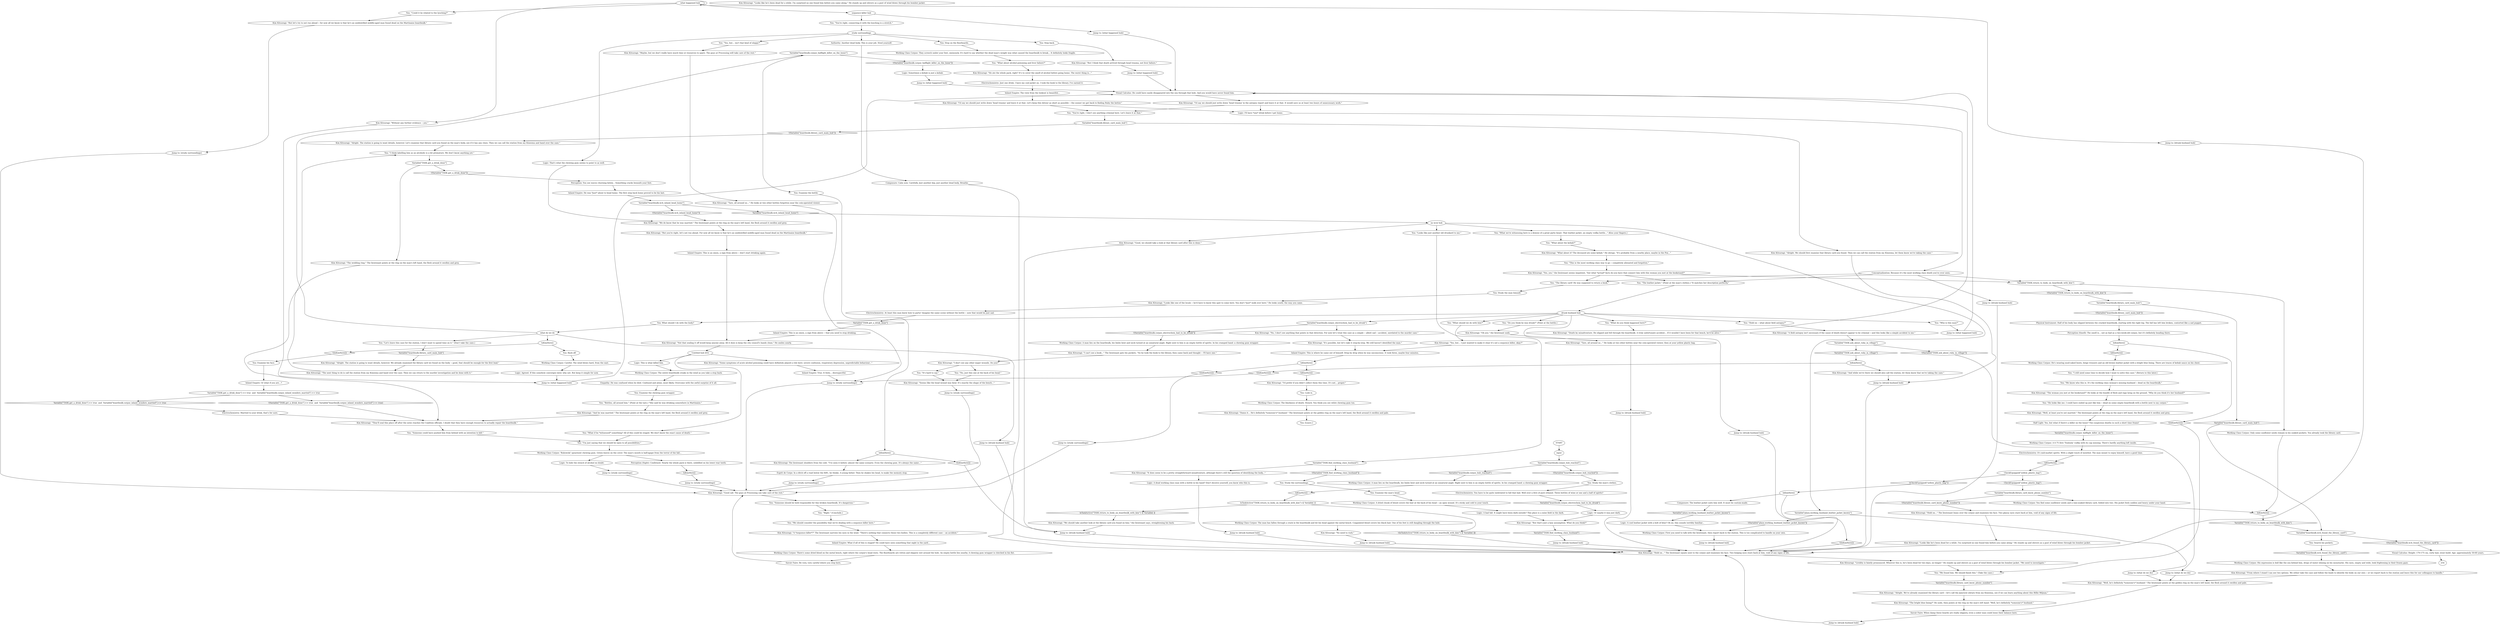 # BOARDWALK / WCH
# Dead working class husband who has fallen through the blanks and cut himself open and it's generally a very gruesome and sad death.
# ==================================================
digraph G {
	  0 [label="START"];
	  1 [label="input"];
	  2 [label="Savoir Faire: Be very, very careful where you step here."];
	  3 [label="You: \"No, just this one at the back of his head.\""];
	  4 [label="CheckEquipped(\"yellow_plastic_bag\")"];
	  5 [label="CheckEquipped(\"yellow_plastic_bag\")", shape=diamond];
	  6 [label="!(CheckEquipped(\"yellow_plastic_bag\"))", shape=diamond];
	  7 [label="IsKimHere()"];
	  8 [label="IsKimHere()", shape=diamond];
	  9 [label="!(IsKimHere())", shape=diamond];
	  10 [label="Kim Kitsuragi: \"Well, at least you're not married.\" The lieutenant points at the ring on the man's left hand, the flesh around it swollen and grey."];
	  11 [label="Variable[\"TASK.get_a_drink_done\"] == true  and  Variable[\"boardwalk.corpse_inland_wonders_married\"] == true"];
	  12 [label="Variable[\"TASK.get_a_drink_done\"] == true  and  Variable[\"boardwalk.corpse_inland_wonders_married\"] == true", shape=diamond];
	  13 [label="!(Variable[\"TASK.get_a_drink_done\"] == true  and  Variable[\"boardwalk.corpse_inland_wonders_married\"] == true)", shape=diamond];
	  14 [label="Working Class Corpse: A dried chunk of blood covers the hair at the back of his head -- an open wound. It's sticky and cold to your touch."];
	  15 [label="You: \"It's hard to say.\""];
	  16 [label="Kim Kitsuragi: \"Seems like the head wound was fatal. It's exactly the shape of the bench...\""];
	  17 [label="Kim Kitsuragi: \"The next thing to do is call the station from my Kineema and hand over the case. Then we can return to the murder investigation and be done with it.\""];
	  18 [label="Jump to: [drunk husband hub]"];
	  19 [label="Kim Kitsuragi: \"Yes, yes,\" the lieutenant seems impatient, \"but what *actual* facts do you have that connect him with this woman you met at the bookstand?\""];
	  20 [label="Jump to: [study surroundings]"];
	  21 [label="You: \"Looks like just another old drunkard to me.\""];
	  22 [label="Kim Kitsuragi: \"A *sequence killer*?\" The lieutenant narrows his eyes in the wind. \"There's nothing that connects those two bodies. This is a completely different case -- an accident.\""];
	  23 [label="Jump to: [study surroundings]"];
	  24 [label="Variable[\"boardwalk.corpse_hub_reached\"]"];
	  25 [label="Variable[\"boardwalk.corpse_hub_reached\"]", shape=diamond];
	  26 [label="!(Variable[\"boardwalk.corpse_hub_reached\"])", shape=diamond];
	  27 [label="Kim Kitsuragi: \"Alright. We've already examined the library card -- let's call the Jamrock Library from my Kineema, see if we can learn anything about this Billie Méjean.\""];
	  28 [label="You: \"What do you think happened here?\""];
	  29 [label="Logic: Or maybe it was just dark."];
	  30 [label="You: \"Could it be related to the lynching?\""];
	  31 [label="Kim Kitsuragi: \"What about it? The deceased ate some kebab.\" He shrugs. \"It's probably from a nearby place, maybe in the Pox...\""];
	  32 [label="Jump to: [what happened hub]"];
	  33 [label="Jump to: [what happened hub]"];
	  34 [label="Jump to: [study surroundings]"];
	  35 [label="Kim Kitsuragi: \"Maybe, but we don't really have much time or resources to spare. The guys at Processing will take care of the rest.\""];
	  36 [label="Kim Kitsuragi: \"A field autopsy isn't necessary if the cause of death doesn't appear to be criminal -- and this looks like a simple accident to me.\""];
	  37 [label="Variable[\"boardwalk.library_card_main_hub\"]"];
	  38 [label="Variable[\"boardwalk.library_card_main_hub\"]", shape=diamond];
	  39 [label="!(Variable[\"boardwalk.library_card_main_hub\"])", shape=diamond];
	  40 [label="Logic: A cool leather jacket with a bolt of blue? Oh no, this sounds terribly familiar..."];
	  41 [label="Inland Empire: This is an omen, a sign from above -- that you need to stop drinking."];
	  42 [label="Inland Empire: What if all of this is staged? He could have seen something that night in the yard..."];
	  43 [label="Working Class Corpse: They screech under your feet, ominously. It's hard to say whether the dead man's weight was what caused the boardwalk to break... It definitely looks fragile."];
	  44 [label="Electrochemistry: It's mid-market spirits. With a slight touch of menthol. The man meant to enjoy himself, have a good time."];
	  45 [label="You: \"You're right, I don't see anything criminal here. Let's leave it at that.\""];
	  46 [label="Working Class Corpse: The blackness of death. Stench. You think you see white chewing gum too."];
	  47 [label="IsKimHere()"];
	  48 [label="IsKimHere()", shape=diamond];
	  49 [label="!(IsKimHere())", shape=diamond];
	  50 [label="Jump to: [drunk husband hub]"];
	  51 [label="Kim Kitsuragi: \"Oh yes,\" the lieutenant nods."];
	  52 [label="You: \"Who is this man?\""];
	  53 [label="Electrochemistry: Married to your drink, that's for sure."];
	  54 [label="You: \"What we're witnessing here is a demise of a great party beast. That leather jacket, an empty vodka bottle...\" (Kiss your fingers.)"];
	  55 [label="You: \"You're right, connecting it with the lynching is a stretch.\""];
	  56 [label="You: Step back."];
	  57 [label="Working Class Corpse: Careful. The wind blows hard, from the east."];
	  58 [label="You: \"The library card! He was supposed to return a book.\""];
	  59 [label="Inland Empire: The view from the lookout is beautiful..."];
	  60 [label="Variable[\"TASK.ask_about_ruby_in_village\"]"];
	  61 [label="Variable[\"TASK.ask_about_ruby_in_village\"]", shape=diamond];
	  62 [label="!(Variable[\"TASK.ask_about_ruby_in_village\"])", shape=diamond];
	  63 [label="Kim Kitsuragi: \"The woman you met at the bookstand?\" He looks at the bundle of flesh and rags lying on the ground. \"Why do you think it's her husband?\""];
	  64 [label="You: \"The leather jacket.\" (Point at the man's clothes.) \"It matches her description perfectly.\""];
	  65 [label="Jump to: [study surroundings]"];
	  66 [label="Kim Kitsuragi: \"Death by misadventure. He slipped and fell through the boardwalk. A truly unfortunate accident... If it wouldn't have been for that bench, he'd be alive.\""];
	  67 [label="You: \"Let's leave this case for the station, I don't want to spend time on it.\" (Don't take the case.)"];
	  68 [label="Kim Kitsuragi: \"Alright. The station is going to want details, however. Let's examine that library card you found on the man's body, see if it has any clues. Then we can call the station from my Kineema and hand over the case.\""];
	  69 [label="You: \"What if he *witnessed* something? All of this could be staged. We don't know the exact cause of death.\""];
	  70 [label="You: Step on the floorboards."];
	  71 [label="Working Class Corpse: A man lies on the boardwalk, his limbs bent and neck turned at an unnatural angle. Right next to him is an empty bottle of spirits. In his cramped hand: a chewing gum wrapper."];
	  72 [label="Kim Kitsuragi: \"Looks like he's been dead for a while. I'm surprised no one found him before you came along.\" He stands up and shivers as a gust of wind blows through his bomber jacket."];
	  73 [label="Esprit de Corps: In a ditch off a road below the 8/81, he thinks. A young father. Then he shakes his head, to make the memory stop."];
	  74 [label="Composure: Calm now. Carefully. Just another day, just another dead body. Breathe."];
	  75 [label="Jump to: [drunk husband hub]"];
	  76 [label="Kim Kitsuragi: \"But you're right, let's not run ahead. For now all we know is that he's an unidentified middle-aged man found dead on the Martinaise boardwalk.\""];
	  77 [label="Jump to: [what happened hub]"];
	  78 [label="Perception (Smell): The smell is... not as bad as a two-week-old corpse, but it's definitely heading there."];
	  79 [label="Kim Kitsuragi: \"Alright. The station is going to want details, however. We already examined the library card we found on the body -- good, that should be enough for the first lead.\""];
	  80 [label="IsTaskActive(\"TASK.return_to_body_on_boardwalk_with_kim\")--[[ Variable[ ]]"];
	  81 [label="IsTaskActive(\"TASK.return_to_body_on_boardwalk_with_kim\")--[[ Variable[ ]]", shape=diamond];
	  82 [label="!(IsTaskActive(\"TASK.return_to_body_on_boardwalk_with_kim\")--[[ Variable[ ]])", shape=diamond];
	  83 [label="Kim Kitsuragi: \"Looks like he's been dead for a while. I'm surprised no one found him before you came along.\" He stands up and shivers as a gust of wind blows through his bomber jacket."];
	  84 [label="Jump to: [study surroundings]"];
	  85 [label="Variable[\"boardwalk.wch_inland_head_home\"]"];
	  86 [label="Variable[\"boardwalk.wch_inland_head_home\"]", shape=diamond];
	  87 [label="!(Variable[\"boardwalk.wch_inland_head_home\"])", shape=diamond];
	  88 [label="Kim Kitsuragi: \"Lividity is faintly pronounced. Whoever this is, he's been dead for two days, no longer.\" He stands up and shivers as a gust of wind blows through his bomber jacket. \"We need to investigate.\""];
	  89 [label="Working Class Corpse: The man has fallen through a crack in the boardwalk and hit his head against the metal bench. Coagulated blood covers his black hair. One of his feet is still dangling through the hole."];
	  90 [label="Kim Kitsuragi: \"Looks like one of the locals -- he'd have to know this spot to come here. You don't *just* walk over here.\" He looks south, the way you came."];
	  91 [label="Jump to: [what happened hub]"];
	  92 [label="Untitled hub (03)"];
	  93 [label="Working Class Corpse: There's some dried blood on the metal bench, right where the corpse's head rests. The floorboards are rotten and slippery wet around the hole. An empty bottle lies nearby. A chewing gum wrapper is clutched in his fist."];
	  94 [label="You: Examine the man's head."];
	  95 [label="You: \"Yes, but... isn't that kind of sloppy?\""];
	  96 [label="Logic: I'll have *one* drink before I get home."];
	  97 [label="Kim Kitsuragi: \"I don't see any other major wounds. Do you?\""];
	  98 [label="Kim Kitsuragi: \"I'd prefer if you didn't collect them this time. It's not... proper.\""];
	  99 [label="Jump to: [drunk husband hub]"];
	  100 [label="You: [Leave.]"];
	  101 [label="Variable[\"boardwalk.corpse_electrochem_had_to_be_drunk\"]"];
	  102 [label="Variable[\"boardwalk.corpse_electrochem_had_to_be_drunk\"]", shape=diamond];
	  103 [label="!(Variable[\"boardwalk.corpse_electrochem_had_to_be_drunk\"])", shape=diamond];
	  104 [label="Kim Kitsuragi: \"No, I don't see anything that points in that direction. For now let's treat this case as a simple -- albeit sad -- accident, unrelated to the murder case.\""];
	  105 [label="Kim Kitsuragi: \"But let's try to not run ahead -- for now all we know is that he's an unidentified middle-aged man found dead on the Martinaise boardwalk.\""];
	  106 [label="Kim Kitsuragi: \"They'll seal this place off after the news reaches the Coalition officials. I doubt that they have enough resources to actually repair the boardwalk.\""];
	  107 [label="You: \"Right.\" (Conclude.)"];
	  108 [label="Kim Kitsuragi: \"Without any further evidence -- yes.\""];
	  109 [label="study surroundings"];
	  110 [label="Kim Kitsuragi: \"Good call. The guys at Processing can take care of the rest.\""];
	  111 [label="Variable[\"boardwalk.library_card_main_hub\"]"];
	  112 [label="Variable[\"boardwalk.library_card_main_hub\"]", shape=diamond];
	  113 [label="!(Variable[\"boardwalk.library_card_main_hub\"])", shape=diamond];
	  114 [label="Kim Kitsuragi: \"Alright. We should first examine that library card you found. Then we can call the station from my Kineema, let them know we're taking the case.\""];
	  115 [label="Kim Kitsuragi: \"Hold on...\" The lieutenant leans over the corpse and examines his face. Two glassy eyes stare back at him, void of any signs of life."];
	  116 [label="Kim Kitsuragi: \"We should take another look at the library card you found on him,\" the lieutenant says, straightening his back."];
	  117 [label="Variable[\"boardwalk.wch_found_the_library_card\"]"];
	  118 [label="Variable[\"boardwalk.wch_found_the_library_card\"]", shape=diamond];
	  119 [label="!(Variable[\"boardwalk.wch_found_the_library_card\"])", shape=diamond];
	  120 [label="You: Search his pockets."];
	  121 [label="Working Class Corpse: First you need to talk with the lieutenant, then report back to the station. This is too complicated to handle on your own."];
	  122 [label="what do we do"];
	  123 [label="Kim Kitsuragi: \"Well, he's definitely *someone's* husband.\" The lieutenant points at the golden ring on the man's left hand, the flesh around it swollen and pale."];
	  124 [label="Kim Kitsuragi: \"And he was married.\" The lieutenant points at the ring on the man's left hand, the flesh around it swollen and grey."];
	  125 [label="Variable[\"TASK.find_working_class_husband\"]"];
	  126 [label="Variable[\"TASK.find_working_class_husband\"]", shape=diamond];
	  127 [label="!(Variable[\"TASK.find_working_class_husband\"])", shape=diamond];
	  128 [label="Kim Kitsuragi: \"It does seem to be a pretty straightforward misadventure, although there's still the question of identifying the body...\""];
	  129 [label="You: \"We should consider the possibility that we're dealing with a sequence killer here.\""];
	  130 [label="Jump to: [what happened hub]"];
	  131 [label="Inland Empire: This is where he came out of himself. Drop by drop when he was unconscious. It took three, maybe four minutes."];
	  132 [label="Working Class Corpse: The entire boardwalk creaks in the wind as you take a step back."];
	  133 [label="Kim Kitsuragi: \"But I think that death arrived through head trauma, not liver failure.\""];
	  134 [label="Inland Empire: True. It feels... disrespectful."];
	  135 [label="You: Look in."];
	  136 [label="Perception (Sight): Confirmed. Nearly the whole pack is there, solidified on his lower rear teeth."];
	  137 [label="Kim Kitsuragi: \"Damn it... He's definitely *someone's* husband.\" The lieutenant points at the golden ring on the man's left hand, the flesh around it swollen and pale."];
	  138 [label="Kim Kitsuragi: \"I'd say we should just write down 'head trauma' and leave it at that. Let's keep this detour as short as possible -- the sooner we get back to finding Ruby the better.\""];
	  139 [label="IsKimHere()"];
	  140 [label="IsKimHere()", shape=diamond];
	  141 [label="!(IsKimHere())", shape=diamond];
	  142 [label="Kim Kitsuragi: \"And while we're there we should also call the station, let them know that we're taking the case.\""];
	  143 [label="Kim Kitsuragi: \"The bright blue lining?\" He nods, then points at the ring on the man's left hand: \"Well, he's definitely *someone's* husband.\""];
	  144 [label="drunk husband hub"];
	  145 [label="Kim Kitsuragi: \"Hold on...\" The lieutenant squats next to the corpse and examines his face. Two bulging eyes stare back at him, void of any signs of life."];
	  146 [label="Working Class Corpse: He's wearing mud-caked boots, beige trousers and an old brown leather jacket with a bright blue lining. There are traces of kebab sauce on his chest."];
	  147 [label="Electrochemistry: You have to be quite inebriated to fall that bad. Well over a litre of pure ethanol. Three bottles of wine or one and a half of spirits?"];
	  148 [label="Kim Kitsuragi: \"No need to rush.\""];
	  149 [label="You: \"We know who this is. It's the working class woman's missing husband -- dead on the boardwalk.\""];
	  150 [label="Jump to: [drunk husband hub]"];
	  151 [label="Jump to: [study surroundings]"];
	  152 [label="Kim Kitsuragi: \"I'd say we should just write down 'head trauma' in the autopsy report and leave it at that. It would save us at least two hours of unnecessary work.\""];
	  153 [label="Jump to: [what do we do]"];
	  154 [label="Kim Kitsuragi: \"Tare, all around us...\" He looks at two other bottles forgotten near the coin-operated viewer."];
	  155 [label="IsKimHere()"];
	  156 [label="IsKimHere()", shape=diamond];
	  157 [label="!(IsKimHere())", shape=diamond];
	  158 [label="Composure: The leather jacket suits him well. It must be custom-made."];
	  159 [label="You: \"I still need some time to decide how I want to solve this case.\" (Return to this later.)"];
	  160 [label="Jump to: [drunk husband hub]"];
	  161 [label="Logic: A dead working class man with a bottle in his hand? Don't deceive yourself, you know who this is."];
	  162 [label="Jump to: [drunk husband hub]"];
	  163 [label="Inland Empire: This is an omen, a sign from above -- don't start drinking again."];
	  164 [label="Perception: You see waves churning below... Something cracks beneath your feet."];
	  165 [label="You: \"What about alcohol poisoning and liver failure?\""];
	  166 [label="Kim Kitsuragi: \"Tare, all around us...\" He looks at two other bottles near the coin-operated viewer, then at your yellow plastic bag."];
	  167 [label="Variable[\"boardwalk.library_card_know_phone_number\"]"];
	  168 [label="Variable[\"boardwalk.library_card_know_phone_number\"]", shape=diamond];
	  169 [label="!(Variable[\"boardwalk.library_card_know_phone_number\"])", shape=diamond];
	  170 [label="Working Class Corpse: You find some sunflower seeds and a rain-soaked library card, folded into two. His jacket feels sodden and heavy under your hand."];
	  171 [label="Visual Calculus: Height: 170-175 cm, curly hair, stout build. Age: approximately 50-60 years."];
	  172 [label="Kim Kitsuragi: \"From where I stand I can see two options. We either take the case and follow the leads to identify the body on our own -- or we report back to the station and leave this for our colleagues to handle.\""];
	  173 [label="Kim Kitsuragi: \"Yes, but... I just wanted to make it clear it's not a sequence killer, okay?\""];
	  174 [label="Working Class Corpse: 'Rubowski' spearmint chewing gum. Green leaves on the cover. The man's mouth is half-agape from the terror of the fall..."];
	  175 [label="You: \"Bottles, all around him.\" (Point at the tare.) \"She said he was drinking somewhere in Martinaise.\""];
	  176 [label="Variable[\"TASK.return_to_body_on_boardwalk_with_kim\"]"];
	  177 [label="Variable[\"TASK.return_to_body_on_boardwalk_with_kim\"]", shape=diamond];
	  178 [label="!(Variable[\"TASK.return_to_body_on_boardwalk_with_kim\"])", shape=diamond];
	  179 [label="Working Class Corpse: Only some sunflower seeds remain in his soaked pockets. You already took the library card."];
	  180 [label="Working Class Corpse: His expression is dull like the sea behind him, drops of water shining on his moustache. His eyes, empty and wide, look frightening in their frozen gaze."];
	  181 [label="Inland Empire: Or what if you are...?"];
	  182 [label="Half Light: Yes, but what if there's a killer on the loose? Two suspicious deaths in such a short time frame!"];
	  183 [label="Kim Kitsuragi: \"It's possible, but let's take it step-by-step. We still haven't identified the man.\""];
	  184 [label="You: \"I'm just saying that we should be open to all possibilities.\""];
	  185 [label="Logic: This is what killed him."];
	  186 [label="Logic: A bad fall. It might have been dark outside? This place is a mine field in the dark."];
	  187 [label="Working Class Corpse: A man lies on the boardwalk, his limbs bent and neck turned at an unnatural angle. Right next to him is an empty bottle of spirits. In his cramped hand: a chewing gum wrapper."];
	  188 [label="You: Study the man's clothes."];
	  189 [label="Jump to: [drunk husband hub]"];
	  190 [label="Jump to: [drunk husband hub]"];
	  191 [label="You: \"I think labelling him as an alcoholic is a bit premature. We don't know anything yet.\""];
	  192 [label="Variable[\"plaza.working_husband_leather_jacket_known\"]"];
	  193 [label="Variable[\"plaza.working_husband_leather_jacket_known\"]", shape=diamond];
	  194 [label="!(Variable[\"plaza.working_husband_leather_jacket_known\"])", shape=diamond];
	  195 [label="Jump to: [what do we do]"];
	  196 [label="You: \"Someone should be held responsible for this broken boardwalk. It's dangerous.\""];
	  197 [label="sequence killer hub"];
	  198 [label="Working Class Corpse: A 0.75 litre 'Touloula' vodka with its cap missing. There's hardly anything left inside."];
	  199 [label="IsKimHere()"];
	  200 [label="IsKimHere()", shape=diamond];
	  201 [label="!(IsKimHere())", shape=diamond];
	  202 [label="Kim Kitsuragi: The lieutenant shudders from the cold. \"I've seen it before: almost the same scenario. Even the chewing gum. It's always the same...\""];
	  203 [label="Electrochemistry: Just one drink. I have my cool jacket on. I took the book to the library. I've earned it."];
	  204 [label="Conceptualization: Because it's the most working class death you've ever seen."];
	  205 [label="You: \"He looks like me. I could have ended up just like him -- dead on some empty boardwalk with a bottle next to my corpse.\""];
	  206 [label="Kim Kitsuragi: \"Good, we should take a look at that library card after this is done.\""];
	  207 [label="Physical Instrument: Half of his body has slipped between the cracked boardwalk, starting with the right leg. The fall has left him broken, contorted like a sad puppet."];
	  208 [label="Kim Kitsuragi: \"I can't see a book...\" The lieutenant pats his pockets. \"So he took the book to the library, then came back and thought -- I'll have one.\""];
	  209 [label="You: Study the man himself."];
	  210 [label="You: \"What should we do with him?\""];
	  211 [label="You: What should I do with the body?"];
	  212 [label="You: \"Do you think he was drunk?\" (Point at the bottle.)"];
	  213 [label="what happened hub"];
	  214 [label="Visual Calculus: He could have easily disappeared into the sea through that hole. And you would have never found him."];
	  215 [label="Inland Empire: He was *just* about to head home. The first step back home proved to be his last."];
	  216 [label="You: Examine the chewing gum wrapper."];
	  217 [label="Logic: That's what the chewing gum seems to point to as well."];
	  218 [label="no wcw hub"];
	  219 [label="Kim Kitsuragi: \"Not that sealing it off would keep anyone away. All it does is keep the city council's hands clean.\" He smiles sourly."];
	  220 [label="You: \"Someone could have pushed him from behind with an intention to kill.\""];
	  221 [label="Kim Kitsuragi: \"Some symptoms of acute alcohol poisoning could have definitely played a role here: severe confusion, respiratory depression, unpredictable behaviour...\""];
	  222 [label="Kim Kitsuragi: \"He ate the whole pack, right? It's to cover the smell of alcohol before going home. The worst thing is...\""];
	  223 [label="Jump to: [study surroundings]"];
	  224 [label="Logic: Agreed. If this somehow converges later, why not. But keep it simple for now."];
	  225 [label="Logic: Sometimes a kebab is just a kebab."];
	  226 [label="You: \"This is the most working class way to go -- completely alienated and forgotten.\""];
	  227 [label="Jump to: [drunk husband hub]"];
	  228 [label="Savoir Faire: When damp these boards are really slippery, even a sober man could loose their balance here."];
	  229 [label="Kim Kitsuragi: \"But that's just a lazy assumption. What do you think?\""];
	  230 [label="Electrochemistry: At least this man knew how to party! Imagine the same scene without the bottle -- now that would be just sad."];
	  231 [label="You: Study the surroundings."];
	  232 [label="You: \"Hold on -- what about field autopsy?\""];
	  233 [label="Variable[\"boardwalk.corpse_halflight_killer_on_the_loose\"]"];
	  234 [label="Variable[\"boardwalk.corpse_halflight_killer_on_the_loose\"]", shape=diamond];
	  235 [label="!(Variable[\"boardwalk.corpse_halflight_killer_on_the_loose\"])", shape=diamond];
	  236 [label="You: Examine the bottle."];
	  237 [label="Authority: Another dead body. This is your job. Steel yourself."];
	  238 [label="You: \"We found him. We should finish this.\" (Take the case.)"];
	  239 [label="IsKimHere()"];
	  240 [label="IsKimHere()", shape=diamond];
	  241 [label="!(IsKimHere())", shape=diamond];
	  242 [label="You: Back off."];
	  243 [label="Logic: To hide the stench of alcohol no doubt."];
	  244 [label="You: Examine his face."];
	  245 [label="Jump to: [drunk husband hub]"];
	  246 [label="Kim Kitsuragi: \"We do know that he was married.\" The lieutenant points at the ring on the man's left hand, the flesh around it swollen and grey."];
	  247 [label="Variable[\"TASK.get_a_drink_done\"]"];
	  248 [label="Variable[\"TASK.get_a_drink_done\"]", shape=diamond];
	  249 [label="!(Variable[\"TASK.get_a_drink_done\"])", shape=diamond];
	  250 [label="Kim Kitsuragi: \"The wedding ring.\" The lieutenant points at the ring on the man's left hand, the flesh around it swollen and grey."];
	  251 [label="You: \"What about the kebab?\""];
	  252 [label="Jump to: [drunk husband hub]"];
	  253 [label="Empathy: He was confused when he died. Confused and alone, most likely. Overcome with the awful surprise of it all."];
	  0 -> 1
	  1 -> 24
	  2 -> 110
	  3 -> 16
	  4 -> 5
	  4 -> 6
	  5 -> 167
	  6 -> 155
	  7 -> 8
	  7 -> 9
	  8 -> 146
	  9 -> 238
	  10 -> 182
	  11 -> 12
	  11 -> 13
	  12 -> 53
	  13 -> 106
	  14 -> 186
	  15 -> 16
	  16 -> 84
	  17 -> 191
	  18 -> 145
	  19 -> 64
	  19 -> 58
	  19 -> 176
	  20 -> 110
	  21 -> 125
	  22 -> 42
	  23 -> 110
	  24 -> 25
	  24 -> 26
	  25 -> 71
	  26 -> 188
	  27 -> 143
	  28 -> 66
	  29 -> 229
	  30 -> 105
	  31 -> 226
	  32 -> 214
	  33 -> 214
	  34 -> 110
	  35 -> 154
	  36 -> 60
	  37 -> 38
	  37 -> 39
	  38 -> 117
	  39 -> 207
	  40 -> 121
	  41 -> 219
	  42 -> 93
	  43 -> 165
	  44 -> 140
	  45 -> 111
	  46 -> 137
	  47 -> 48
	  47 -> 49
	  48 -> 98
	  49 -> 23
	  50 -> 145
	  51 -> 166
	  52 -> 91
	  53 -> 106
	  54 -> 251
	  55 -> 109
	  56 -> 133
	  57 -> 224
	  58 -> 209
	  59 -> 138
	  60 -> 61
	  60 -> 62
	  61 -> 139
	  62 -> 153
	  63 -> 205
	  64 -> 144
	  65 -> 110
	  66 -> 214
	  67 -> 112
	  68 -> 191
	  69 -> 184
	  70 -> 43
	  71 -> 156
	  72 -> 145
	  73 -> 20
	  74 -> 145
	  75 -> 145
	  76 -> 163
	  77 -> 214
	  78 -> 7
	  79 -> 17
	  80 -> 81
	  80 -> 82
	  81 -> 116
	  82 -> 145
	  84 -> 110
	  85 -> 86
	  85 -> 87
	  86 -> 218
	  87 -> 246
	  88 -> 238
	  89 -> 148
	  90 -> 230
	  91 -> 214
	  92 -> 221
	  92 -> 185
	  92 -> 69
	  93 -> 2
	  94 -> 14
	  95 -> 35
	  96 -> 204
	  97 -> 3
	  97 -> 15
	  98 -> 135
	  99 -> 145
	  101 -> 104
	  101 -> 103
	  102 -> 29
	  103 -> 187
	  104 -> 183
	  105 -> 151
	  106 -> 220
	  107 -> 129
	  108 -> 33
	  109 -> 70
	  109 -> 237
	  109 -> 56
	  109 -> 217
	  109 -> 95
	  110 -> 196
	  111 -> 113
	  111 -> 114
	  112 -> 79
	  113 -> 68
	  114 -> 18
	  115 -> 72
	  116 -> 50
	  117 -> 120
	  117 -> 119
	  118 -> 180
	  119 -> 171
	  120 -> 118
	  121 -> 190
	  122 -> 160
	  122 -> 233
	  122 -> 67
	  122 -> 239
	  123 -> 228
	  124 -> 106
	  125 -> 128
	  125 -> 127
	  126 -> 162
	  127 -> 231
	  128 -> 161
	  129 -> 22
	  130 -> 214
	  131 -> 47
	  132 -> 253
	  133 -> 32
	  134 -> 34
	  135 -> 46
	  136 -> 240
	  137 -> 100
	  138 -> 96
	  138 -> 45
	  139 -> 141
	  139 -> 142
	  140 -> 4
	  141 -> 34
	  142 -> 18
	  143 -> 228
	  144 -> 101
	  144 -> 232
	  144 -> 210
	  144 -> 211
	  144 -> 212
	  144 -> 52
	  144 -> 28
	  144 -> 189
	  145 -> 88
	  146 -> 159
	  147 -> 102
	  148 -> 75
	  149 -> 63
	  150 -> 145
	  151 -> 110
	  152 -> 96
	  152 -> 45
	  153 -> 123
	  154 -> 34
	  155 -> 157
	  155 -> 158
	  156 -> 80
	  157 -> 145
	  158 -> 193
	  159 -> 149
	  160 -> 145
	  161 -> 150
	  162 -> 145
	  163 -> 219
	  164 -> 215
	  165 -> 222
	  166 -> 99
	  167 -> 169
	  167 -> 170
	  168 -> 27
	  169 -> 115
	  170 -> 200
	  171 -> 254
	  172 -> 123
	  173 -> 131
	  174 -> 136
	  174 -> 243
	  175 -> 124
	  176 -> 178
	  176 -> 179
	  177 -> 117
	  178 -> 37
	  179 -> 200
	  180 -> 172
	  181 -> 11
	  182 -> 234
	  183 -> 131
	  184 -> 174
	  185 -> 132
	  186 -> 229
	  187 -> 208
	  188 -> 147
	  189 -> 145
	  190 -> 145
	  191 -> 247
	  192 -> 194
	  192 -> 195
	  193 -> 40
	  194 -> 121
	  195 -> 123
	  196 -> 107
	  197 -> 130
	  197 -> 55
	  198 -> 44
	  199 -> 201
	  199 -> 202
	  200 -> 177
	  201 -> 50
	  202 -> 73
	  203 -> 59
	  204 -> 64
	  204 -> 58
	  204 -> 227
	  204 -> 176
	  205 -> 10
	  206 -> 50
	  207 -> 78
	  208 -> 97
	  209 -> 90
	  210 -> 173
	  211 -> 122
	  212 -> 51
	  213 -> 197
	  213 -> 108
	  213 -> 213
	  213 -> 252
	  213 -> 30
	  214 -> 152
	  215 -> 85
	  216 -> 175
	  217 -> 246
	  218 -> 54
	  218 -> 21
	  218 -> 206
	  218 -> 192
	  219 -> 92
	  220 -> 184
	  221 -> 134
	  222 -> 203
	  223 -> 110
	  224 -> 33
	  225 -> 77
	  226 -> 19
	  227 -> 145
	  228 -> 245
	  229 -> 126
	  230 -> 248
	  231 -> 94
	  232 -> 36
	  233 -> 235
	  233 -> 236
	  234 -> 198
	  235 -> 225
	  236 -> 199
	  237 -> 74
	  238 -> 168
	  239 -> 241
	  239 -> 242
	  240 -> 223
	  241 -> 244
	  242 -> 57
	  243 -> 65
	  244 -> 181
	  245 -> 145
	  246 -> 76
	  247 -> 249
	  247 -> 250
	  248 -> 41
	  249 -> 164
	  250 -> 106
	  251 -> 31
	  252 -> 145
	  253 -> 216
}

